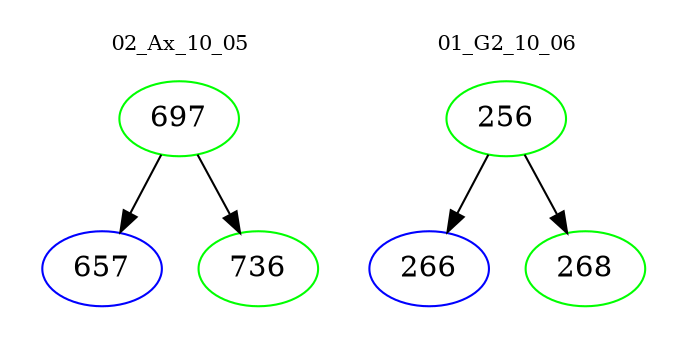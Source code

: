 digraph{
subgraph cluster_0 {
color = white
label = "02_Ax_10_05";
fontsize=10;
T0_697 [label="697", color="green"]
T0_697 -> T0_657 [color="black"]
T0_657 [label="657", color="blue"]
T0_697 -> T0_736 [color="black"]
T0_736 [label="736", color="green"]
}
subgraph cluster_1 {
color = white
label = "01_G2_10_06";
fontsize=10;
T1_256 [label="256", color="green"]
T1_256 -> T1_266 [color="black"]
T1_266 [label="266", color="blue"]
T1_256 -> T1_268 [color="black"]
T1_268 [label="268", color="green"]
}
}

